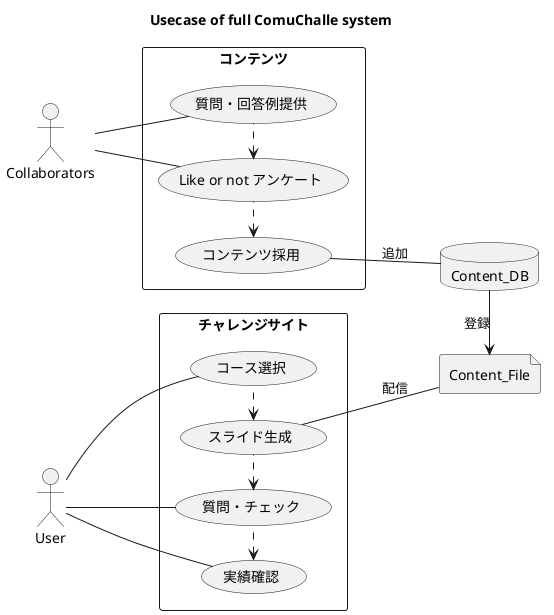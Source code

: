 @startuml

Title
Usecase of full ComuChalle system
end Title

left to right direction
skinparam packageStyle rectangle

actor User
File  Content_File

rectangle チャレンジサイト {
  User -- (コース選択)
  (スライド生成) -- Content_File : 配信
  User -- (質問・チェック)
  User -- (実績確認)
  (スライド生成) <. (コース選択)
  (質問・チェック) <. (スライド生成)
  (実績確認) <. (質問・チェック)
}

database Content_DB
Content_DB -> Content_File : 登録

actor Collaborators

rectangle コンテンツ {
  Collaborators -- (質問・回答例提供)
  Collaborators -- (Like or not アンケート)
  (Like or not アンケート) <. (質問・回答例提供)
  (コンテンツ採用) <. (Like or not アンケート)
  (コンテンツ採用) -- Content_DB : 追加
}




@enduml